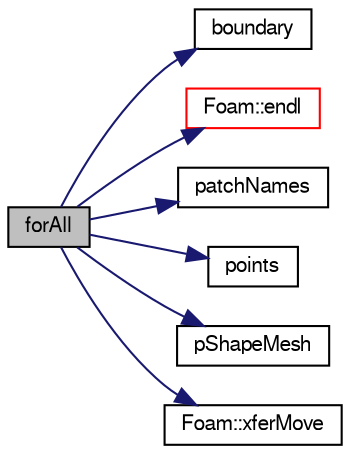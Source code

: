 digraph "forAll"
{
  bgcolor="transparent";
  edge [fontname="FreeSans",fontsize="10",labelfontname="FreeSans",labelfontsize="10"];
  node [fontname="FreeSans",fontsize="10",shape=record];
  rankdir="LR";
  Node3695 [label="forAll",height=0.2,width=0.4,color="black", fillcolor="grey75", style="filled", fontcolor="black"];
  Node3695 -> Node3696 [color="midnightblue",fontsize="10",style="solid",fontname="FreeSans"];
  Node3696 [label="boundary",height=0.2,width=0.4,color="black",URL="$a17900.html#a658027ecaee450b6533bd8d019d2c1f5"];
  Node3695 -> Node3697 [color="midnightblue",fontsize="10",style="solid",fontname="FreeSans"];
  Node3697 [label="Foam::endl",height=0.2,width=0.4,color="red",URL="$a21124.html#a2db8fe02a0d3909e9351bb4275b23ce4",tooltip="Add newline and flush stream. "];
  Node3695 -> Node3699 [color="midnightblue",fontsize="10",style="solid",fontname="FreeSans"];
  Node3699 [label="patchNames",height=0.2,width=0.4,color="black",URL="$a17900.html#a2b0b0d262376a4021c85e70b012ebe4e"];
  Node3695 -> Node3700 [color="midnightblue",fontsize="10",style="solid",fontname="FreeSans"];
  Node3700 [label="points",height=0.2,width=0.4,color="black",URL="$a17900.html#a43f0c6ecb5f777015da64f362c5e2739"];
  Node3695 -> Node3701 [color="midnightblue",fontsize="10",style="solid",fontname="FreeSans"];
  Node3701 [label="pShapeMesh",height=0.2,width=0.4,color="black",URL="$a17900.html#a79b1540d26c410dc27ff9f58c04fa82a"];
  Node3695 -> Node3702 [color="midnightblue",fontsize="10",style="solid",fontname="FreeSans"];
  Node3702 [label="Foam::xferMove",height=0.2,width=0.4,color="black",URL="$a21124.html#ae3ad39ee5ad896e6d3c0f137ecd12abb"];
}
